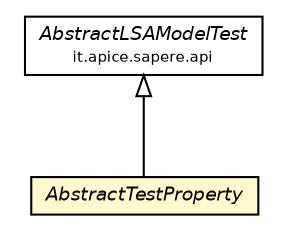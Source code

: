 #!/usr/local/bin/dot
#
# Class diagram 
# Generated by UmlGraph version 4.4 (http://www.spinellis.gr/sw/umlgraph)
#

digraph G {
	edge [fontname="Helvetica",fontsize=10,labelfontname="Helvetica",labelfontsize=10];
	node [fontname="Helvetica",fontsize=10,shape=plaintext];
	// it.apice.sapere.api.AbstractLSAModelTest
	c28086 [label=<<table border="0" cellborder="1" cellspacing="0" cellpadding="2" port="p" href="../AbstractLSAModelTest.html">
		<tr><td><table border="0" cellspacing="0" cellpadding="1">
			<tr><td><font face="Helvetica-Oblique"> AbstractLSAModelTest </font></td></tr>
			<tr><td><font point-size="7.0"> it.apice.sapere.api </font></td></tr>
		</table></td></tr>
		</table>>, fontname="Helvetica", fontcolor="black", fontsize=9.0];
	// it.apice.sapere.api.lsas.AbstractTestProperty
	c28134 [label=<<table border="0" cellborder="1" cellspacing="0" cellpadding="2" port="p" bgcolor="lemonChiffon" href="./AbstractTestProperty.html">
		<tr><td><table border="0" cellspacing="0" cellpadding="1">
			<tr><td><font face="Helvetica-Oblique"> AbstractTestProperty </font></td></tr>
		</table></td></tr>
		</table>>, fontname="Helvetica", fontcolor="black", fontsize=9.0];
	//it.apice.sapere.api.lsas.AbstractTestProperty extends it.apice.sapere.api.AbstractLSAModelTest
	c28086:p -> c28134:p [dir=back,arrowtail=empty];
}

